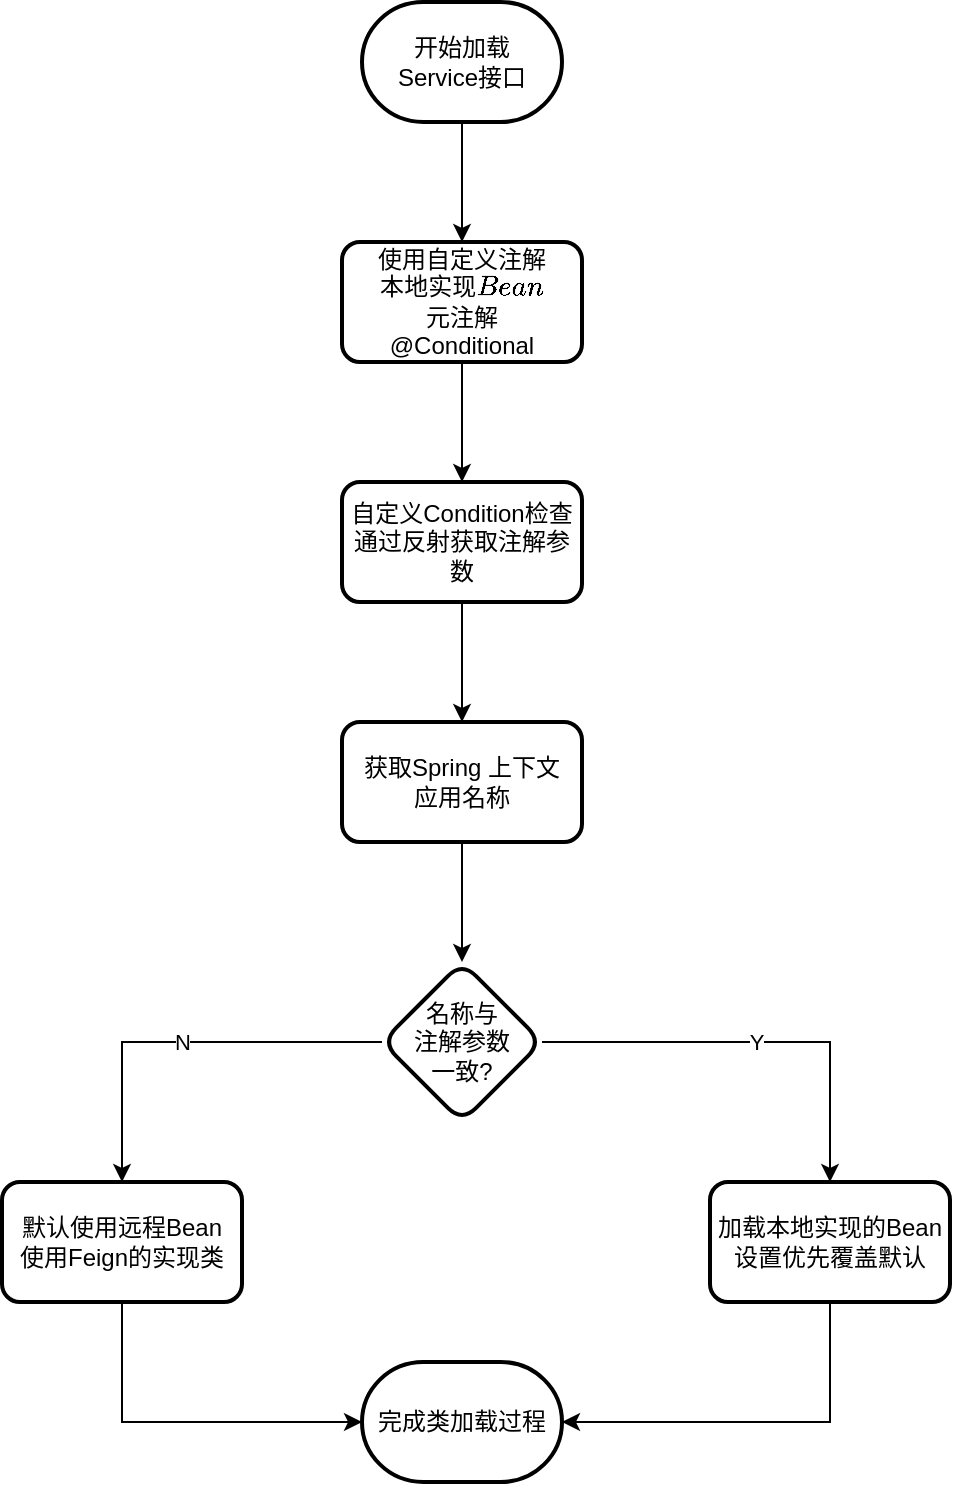 <mxfile version="24.3.0" type="github">
  <diagram id="C5RBs43oDa-KdzZeNtuy" name="Page-1">
    <mxGraphModel dx="2062" dy="719" grid="1" gridSize="10" guides="1" tooltips="1" connect="1" arrows="1" fold="1" page="1" pageScale="1" pageWidth="827" pageHeight="1169" math="0" shadow="0">
      <root>
        <mxCell id="WIyWlLk6GJQsqaUBKTNV-0" />
        <mxCell id="WIyWlLk6GJQsqaUBKTNV-1" parent="WIyWlLk6GJQsqaUBKTNV-0" />
        <mxCell id="weqHktZ0UJ3M6-EYkoGj-23" value="" style="edgeStyle=orthogonalEdgeStyle;rounded=0;orthogonalLoop=1;jettySize=auto;html=1;" edge="1" parent="WIyWlLk6GJQsqaUBKTNV-1" source="weqHktZ0UJ3M6-EYkoGj-0" target="weqHktZ0UJ3M6-EYkoGj-13">
          <mxGeometry relative="1" as="geometry" />
        </mxCell>
        <mxCell id="weqHktZ0UJ3M6-EYkoGj-0" value="开始加载&lt;div&gt;Service接口&lt;/div&gt;" style="strokeWidth=2;html=1;shape=mxgraph.flowchart.terminator;whiteSpace=wrap;" vertex="1" parent="WIyWlLk6GJQsqaUBKTNV-1">
          <mxGeometry x="120" y="40" width="100" height="60" as="geometry" />
        </mxCell>
        <mxCell id="weqHktZ0UJ3M6-EYkoGj-16" value="" style="edgeStyle=orthogonalEdgeStyle;rounded=0;orthogonalLoop=1;jettySize=auto;html=1;" edge="1" parent="WIyWlLk6GJQsqaUBKTNV-1" source="weqHktZ0UJ3M6-EYkoGj-13" target="weqHktZ0UJ3M6-EYkoGj-15">
          <mxGeometry relative="1" as="geometry" />
        </mxCell>
        <mxCell id="weqHktZ0UJ3M6-EYkoGj-13" value="使用自定义注解&lt;div&gt;`本地实现Bean`&lt;/div&gt;&lt;div&gt;元注解&lt;/div&gt;&lt;div&gt;@Conditional&lt;/div&gt;" style="whiteSpace=wrap;html=1;rounded=1;strokeWidth=2;" vertex="1" parent="WIyWlLk6GJQsqaUBKTNV-1">
          <mxGeometry x="110" y="160" width="120" height="60" as="geometry" />
        </mxCell>
        <mxCell id="weqHktZ0UJ3M6-EYkoGj-18" value="" style="edgeStyle=orthogonalEdgeStyle;rounded=0;orthogonalLoop=1;jettySize=auto;html=1;" edge="1" parent="WIyWlLk6GJQsqaUBKTNV-1" source="weqHktZ0UJ3M6-EYkoGj-15" target="weqHktZ0UJ3M6-EYkoGj-17">
          <mxGeometry relative="1" as="geometry" />
        </mxCell>
        <mxCell id="weqHktZ0UJ3M6-EYkoGj-15" value="自定义Condition检查&lt;div&gt;通过反射获取注解参数&lt;/div&gt;" style="whiteSpace=wrap;html=1;rounded=1;strokeWidth=2;" vertex="1" parent="WIyWlLk6GJQsqaUBKTNV-1">
          <mxGeometry x="110" y="280" width="120" height="60" as="geometry" />
        </mxCell>
        <mxCell id="weqHktZ0UJ3M6-EYkoGj-20" value="" style="edgeStyle=orthogonalEdgeStyle;rounded=0;orthogonalLoop=1;jettySize=auto;html=1;" edge="1" parent="WIyWlLk6GJQsqaUBKTNV-1" source="weqHktZ0UJ3M6-EYkoGj-17" target="weqHktZ0UJ3M6-EYkoGj-19">
          <mxGeometry relative="1" as="geometry" />
        </mxCell>
        <mxCell id="weqHktZ0UJ3M6-EYkoGj-17" value="获取Spring 上下文&lt;div&gt;应用名称&lt;/div&gt;" style="whiteSpace=wrap;html=1;rounded=1;strokeWidth=2;" vertex="1" parent="WIyWlLk6GJQsqaUBKTNV-1">
          <mxGeometry x="110" y="400" width="120" height="60" as="geometry" />
        </mxCell>
        <mxCell id="weqHktZ0UJ3M6-EYkoGj-22" value="Y" style="edgeStyle=orthogonalEdgeStyle;rounded=0;orthogonalLoop=1;jettySize=auto;html=1;" edge="1" parent="WIyWlLk6GJQsqaUBKTNV-1" source="weqHktZ0UJ3M6-EYkoGj-19" target="weqHktZ0UJ3M6-EYkoGj-21">
          <mxGeometry relative="1" as="geometry" />
        </mxCell>
        <mxCell id="weqHktZ0UJ3M6-EYkoGj-25" value="N" style="edgeStyle=orthogonalEdgeStyle;rounded=0;orthogonalLoop=1;jettySize=auto;html=1;" edge="1" parent="WIyWlLk6GJQsqaUBKTNV-1" source="weqHktZ0UJ3M6-EYkoGj-19" target="weqHktZ0UJ3M6-EYkoGj-24">
          <mxGeometry relative="1" as="geometry" />
        </mxCell>
        <mxCell id="weqHktZ0UJ3M6-EYkoGj-19" value="名称与&lt;div&gt;注解参数&lt;/div&gt;&lt;div&gt;一致?&lt;/div&gt;" style="rhombus;whiteSpace=wrap;html=1;rounded=1;strokeWidth=2;" vertex="1" parent="WIyWlLk6GJQsqaUBKTNV-1">
          <mxGeometry x="130" y="520" width="80" height="80" as="geometry" />
        </mxCell>
        <mxCell id="weqHktZ0UJ3M6-EYkoGj-21" value="加载本地实现的Bean&lt;div&gt;设置优先覆盖默认&lt;/div&gt;" style="whiteSpace=wrap;html=1;rounded=1;strokeWidth=2;" vertex="1" parent="WIyWlLk6GJQsqaUBKTNV-1">
          <mxGeometry x="294" y="630" width="120" height="60" as="geometry" />
        </mxCell>
        <mxCell id="weqHktZ0UJ3M6-EYkoGj-24" value="默认使用远程Bean&lt;div&gt;使用Feign的实现类&lt;/div&gt;" style="whiteSpace=wrap;html=1;rounded=1;strokeWidth=2;" vertex="1" parent="WIyWlLk6GJQsqaUBKTNV-1">
          <mxGeometry x="-60" y="630" width="120" height="60" as="geometry" />
        </mxCell>
        <mxCell id="weqHktZ0UJ3M6-EYkoGj-26" value="完成类加载过程" style="strokeWidth=2;html=1;shape=mxgraph.flowchart.terminator;whiteSpace=wrap;" vertex="1" parent="WIyWlLk6GJQsqaUBKTNV-1">
          <mxGeometry x="120" y="720" width="100" height="60" as="geometry" />
        </mxCell>
        <mxCell id="weqHktZ0UJ3M6-EYkoGj-27" style="edgeStyle=orthogonalEdgeStyle;rounded=0;orthogonalLoop=1;jettySize=auto;html=1;entryX=1;entryY=0.5;entryDx=0;entryDy=0;entryPerimeter=0;" edge="1" parent="WIyWlLk6GJQsqaUBKTNV-1" source="weqHktZ0UJ3M6-EYkoGj-21" target="weqHktZ0UJ3M6-EYkoGj-26">
          <mxGeometry relative="1" as="geometry">
            <Array as="points">
              <mxPoint x="354" y="750" />
            </Array>
          </mxGeometry>
        </mxCell>
        <mxCell id="weqHktZ0UJ3M6-EYkoGj-28" style="edgeStyle=orthogonalEdgeStyle;rounded=0;orthogonalLoop=1;jettySize=auto;html=1;entryX=0;entryY=0.5;entryDx=0;entryDy=0;entryPerimeter=0;" edge="1" parent="WIyWlLk6GJQsqaUBKTNV-1" source="weqHktZ0UJ3M6-EYkoGj-24" target="weqHktZ0UJ3M6-EYkoGj-26">
          <mxGeometry relative="1" as="geometry">
            <Array as="points">
              <mxPoint y="750" />
            </Array>
          </mxGeometry>
        </mxCell>
      </root>
    </mxGraphModel>
  </diagram>
</mxfile>
